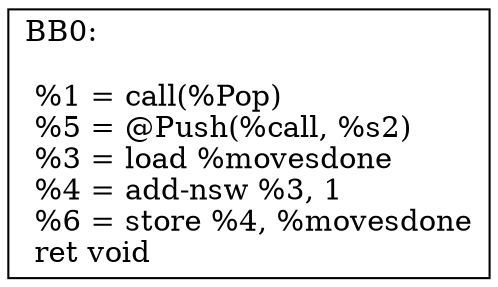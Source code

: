 digraph "CFG for 'Move' function" {
	AA0 [shape=record, label="{BB0:\l\l  %1 = call(%Pop)\l %5 = @Push(%call, %s2)\l %3 = load %movesdone\l %4 = add-nsw %3,  1\l %6 = store %4,  %movesdone\l ret void\l}"];
}
